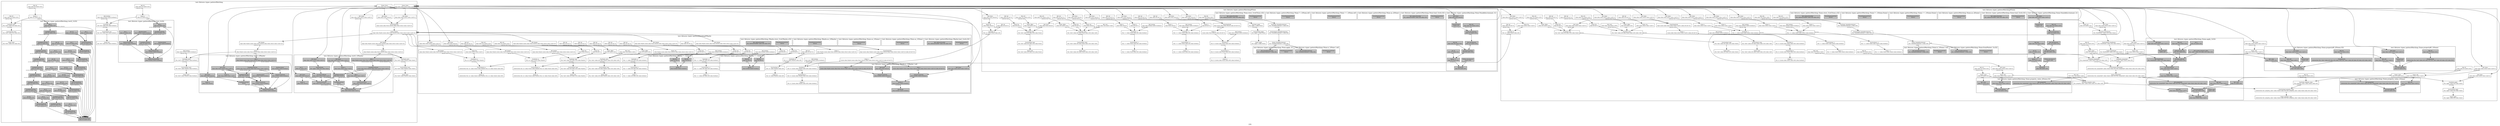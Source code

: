 digraph LYS {
  node [shape=box,fontsize=10];
  subgraph "cluster_test::fixtures::types::patternMatching" {
    1 [label="Name: Maybe\n(type (alias Maybe (union (alias None (struct)) (alias Some (struct value:<null>)))))", fillcolor=grey];
    2 [label="UnionTypeNode\n(type (union (alias None (struct)) (alias Some (struct value:<null>))))", fillcolor=grey];
    3 [label="Ref: None\n(type (alias None (struct)))", fillcolor=grey];
    4 [label="Ref: Some\n(type (alias Some (struct value:<null>)))", fillcolor=grey];
    5 [label="Name: None\n(type (alias None (struct)))", fillcolor=grey];
    6 [label="Name: Some\n(type (alias Some (struct value:<null>)))", fillcolor=grey];
    7 [label="FunOverload: test\n(fun 'test' ((alias i32)) (alias boolean))", fillcolor=grey];
    8 [label="FunNode: test\n(fun 'test' ((alias i32)) (alias boolean))", fillcolor=grey];
    9 [label="Name: a\n(alias i32 (native i32))", fillcolor=grey];
    10 [label="Ref: i32\n(type (alias i32 (native i32)))", fillcolor=grey];
    11 [label="Ref: boolean\n(type (alias boolean (native boolean)))", fillcolor=grey];
    12 [label="Name: test\n(fun 'test' ((alias i32)) (alias boolean))", fillcolor=grey];
    13 [label="FunOverload: test2\n(fun 'test2' ((alias i32)) (alias i32))", fillcolor=grey];
    14 [label="FunNode: test2\n(fun 'test2' ((alias i32)) (alias i32))", fillcolor=grey];
    15 [label="Name: a\n(alias i32 (native i32))", fillcolor=grey];
    16 [label="Ref: i32\n(type (alias i32 (native i32)))", fillcolor=grey];
    17 [label="Ref: i32\n(type (alias i32 (native i32)))", fillcolor=grey];
    18 [label="Name: test2\n(fun 'test2' ((alias i32)) (alias i32))", fillcolor=grey];
    19 [label="FunOverload: test3\n(fun 'test3' ((alias Maybe)) (alias boolean))", fillcolor=grey];
    20 [label="FunNode: test3\n(fun 'test3' ((alias Maybe)) (alias boolean))", fillcolor=grey];
    21 [label="Name: a\n(alias Maybe (union (alias None (struct)) (alias Some (struct value:<null>))))", fillcolor=grey];
    22 [label="Ref: Maybe\n(type (alias Maybe (union (alias None (struct)) (alias Some (struct value:<null>)))))", fillcolor=grey];
    23 [label="Ref: boolean\n(type (alias boolean (native boolean)))", fillcolor=grey];
    24 [label="Name: test3\n(fun 'test3' ((alias Maybe)) (alias boolean))", fillcolor=grey];
    25 [label="FunOverload: test4\n(fun 'test4' ((alias Maybe)) (alias Some))", fillcolor=grey];
    26 [label="FunNode: test4\n(fun 'test4' ((alias Maybe)) (alias Some))", fillcolor=grey];
    27 [label="Name: a\n(alias Maybe (union (alias None (struct)) (alias Some (struct value:<null>))))", fillcolor=grey];
    28 [label="Ref: Maybe\n(type (alias Maybe (union (alias None (struct)) (alias Some (struct value:<null>)))))", fillcolor=grey];
    29 [label="Ref: Some\n(type (alias Some (struct value:<null>)))", fillcolor=grey];
    30 [label="Name: test4\n(fun 'test4' ((alias Maybe)) (alias Some))", fillcolor=grey];
    subgraph "cluster_test::fixtures::types::patternMatching_0" { rankdir=TB;
      node [style=filled, fillcolor=grey];
      31 [label="PatternMatcherNode\n(alias boolean (native boolean))", fillcolor=grey];
      32 [label="Ref: a\n(alias i32 (native i32))", fillcolor=grey];
      33 [label="MatchLiteralNode\n(alias boolean (native boolean))", fillcolor=grey];
      34 [label="Int: 1\n(alias i32 (native i32))", fillcolor=grey];
      35 [label="BooleanLiteral\n(alias boolean (native boolean))", fillcolor=grey];
      36 [label="TypeReducerNode\n(alias i32 (native i32))", fillcolor=grey];
      37 [label="MatchDefaultNode\n(alias boolean (native boolean))", fillcolor=grey];
      38 [label="BooleanLiteral\n(alias boolean (native boolean))", fillcolor=grey];
      39 [label="TypeReducerNode\n(alias i32 (native i32))", fillcolor=grey];
      label="test::fixtures::types::patternMatching::test_1(i32)";
    }
    subgraph "cluster_test::fixtures::types::patternMatching_1" { rankdir=TB;
      node [style=filled, fillcolor=grey];
      40 [label="PatternMatcherNode\n(alias i32 (native i32))", fillcolor=grey];
      41 [label="Ref: a\n(alias i32 (native i32))", fillcolor=grey];
      42 [label="MatchLiteralNode\n(alias i32 (native i32))", fillcolor=grey];
      43 [label="Int: 10\n(alias i32 (native i32))", fillcolor=grey];
      44 [label="Int: 1\n(alias i32 (native i32))", fillcolor=grey];
      45 [label="TypeReducerNode\n(alias i32 (native i32))", fillcolor=grey];
      46 [label="MatchLiteralNode\n(alias i32 (native i32))", fillcolor=grey];
      47 [label="Int: 20\n(alias i32 (native i32))", fillcolor=grey];
      48 [label="Int: 2\n(alias i32 (native i32))", fillcolor=grey];
      49 [label="TypeReducerNode\n(alias i32 (native i32))", fillcolor=grey];
      50 [label="MatchLiteralNode\n(alias i32 (native i32))", fillcolor=grey];
      51 [label="Int: 30\n(alias i32 (native i32))", fillcolor=grey];
      52 [label="Int: 3\n(alias i32 (native i32))", fillcolor=grey];
      53 [label="TypeReducerNode\n(alias i32 (native i32))", fillcolor=grey];
      54 [label="MatchLiteralNode\n(alias i32 (native i32))", fillcolor=grey];
      55 [label="Int: 40\n(alias i32 (native i32))", fillcolor=grey];
      56 [label="Int: 4\n(alias i32 (native i32))", fillcolor=grey];
      57 [label="TypeReducerNode\n(alias i32 (native i32))", fillcolor=grey];
      58 [label="MatchLiteralNode\n(alias i32 (native i32))", fillcolor=grey];
      59 [label="Int: 50\n(alias i32 (native i32))", fillcolor=grey];
      60 [label="Int: 5\n(alias i32 (native i32))", fillcolor=grey];
      61 [label="TypeReducerNode\n(alias i32 (native i32))", fillcolor=grey];
      62 [label="MatchLiteralNode\n(alias i32 (native i32))", fillcolor=grey];
      63 [label="Int: 60\n(alias i32 (native i32))", fillcolor=grey];
      64 [label="Int: 6\n(alias i32 (native i32))", fillcolor=grey];
      65 [label="TypeReducerNode\n(alias i32 (native i32))", fillcolor=grey];
      66 [label="MatchLiteralNode\n(alias i32 (native i32))", fillcolor=grey];
      67 [label="Int: 70\n(alias i32 (native i32))", fillcolor=grey];
      68 [label="Int: 7\n(alias i32 (native i32))", fillcolor=grey];
      69 [label="TypeReducerNode\n(alias i32 (native i32))", fillcolor=grey];
      70 [label="MatchLiteralNode\n(alias i32 (native i32))", fillcolor=grey];
      71 [label="Int: 80\n(alias i32 (native i32))", fillcolor=grey];
      72 [label="Int: 8\n(alias i32 (native i32))", fillcolor=grey];
      73 [label="TypeReducerNode\n(alias i32 (native i32))", fillcolor=grey];
      74 [label="MatchLiteralNode\n(alias i32 (native i32))", fillcolor=grey];
      75 [label="Int: 90\n(alias i32 (native i32))", fillcolor=grey];
      76 [label="Int: 9\n(alias i32 (native i32))", fillcolor=grey];
      77 [label="TypeReducerNode\n(alias i32 (native i32))", fillcolor=grey];
      78 [label="MatchDefaultNode\n(alias i32 (native i32))", fillcolor=grey];
      79 [label="Int: 0\n(alias i32 (native i32))", fillcolor=grey];
      80 [label="TypeReducerNode\n(alias i32 (native i32))", fillcolor=grey];
      label="test::fixtures::types::patternMatching::test2_1(i32)";
    }
    subgraph "cluster_test::fixtures::types::patternMatching_2" { rankdir=TB;
      node [style=filled, fillcolor=grey];
      81 [label="PatternMatcherNode\n(alias boolean (native boolean))", fillcolor=grey];
      82 [label="Ref: a\n(alias Maybe (union (alias None (struct)) (alias Some (struct value:<null>))))", fillcolor=grey];
      83 [label="MatchCaseIsNode\n(alias boolean (native boolean))", fillcolor=grey];
      84 [label="Ref: Some\n(type (alias Some (struct value:<null>)))", fillcolor=grey];
      85 [label="BooleanLiteral\n(alias boolean (native boolean))", fillcolor=grey];
      86 [label="Name: $\n(alias Some (struct value:<null>))", fillcolor=grey];
      87 [label="TypeReducerNode\n(union (alias None (struct)) (alias Some (struct value:<null>)))", fillcolor=grey];
      88 [label="MatchCaseIsNode\n(alias boolean (native boolean))", fillcolor=grey];
      89 [label="Ref: None\n(type (alias None (struct)))", fillcolor=grey];
      90 [label="BooleanLiteral\n(alias boolean (native boolean))", fillcolor=grey];
      91 [label="Name: $\n(alias None (struct))", fillcolor=grey];
      92 [label="TypeReducerNode\n(alias None (struct))", fillcolor=grey];
      93 [label="TypeReducerNode\n(never)", fillcolor=grey];
      label="test::fixtures::types::patternMatching::test3_1(Maybe)";
    }
    subgraph "cluster_test::fixtures::types::patternMatching_3" { rankdir=TB;
      node [style=filled, fillcolor=grey];
      94 [label="PatternMatcherNode\n(alias Some (struct value:<null>))", fillcolor=grey];
      95 [label="Ref: a\n(alias Maybe (union (alias None (struct)) (alias Some (struct value:<null>))))", fillcolor=grey];
      96 [label="MatchCaseIsNode\n(alias Some (struct value:<null>))", fillcolor=grey];
      97 [label="Ref: Some\n(type (alias Some (struct value:<null>)))", fillcolor=grey];
      98 [label="Ref: x\n(alias Some (struct value:<null>))", fillcolor=grey];
      99 [label="Name: x\n(alias Some (struct value:<null>))", fillcolor=grey];
      100 [label="TypeReducerNode\n(union (alias None (struct)) (alias Some (struct value:<null>)))", fillcolor=grey];
      101 [label="MatchCaseIsNode\n(alias Some (struct value:<null>))", fillcolor=grey];
      102 [label="Ref: None\n(type (alias None (struct)))", fillcolor=grey];
      103 [label="FunctionCallNode\n(alias Some (struct value:<null>))", fillcolor=grey];
      104 [label="MemberNode\n(fun 'apply' ((alias i32)) (alias Some))", fillcolor=grey];
      105 [label="Ref: Some\n(type (alias Some (struct value:<null>)))", fillcolor=grey];
      106 [label="Int: 0\n(alias i32 (native i32))", fillcolor=grey];
      107 [label="Name: $\n(alias None (struct))", fillcolor=grey];
      108 [label="TypeReducerNode\n(alias None (struct))", fillcolor=grey];
      109 [label="TypeReducerNode\n(never)", fillcolor=grey];
      label="test::fixtures::types::patternMatching::test4_1(Maybe)";
    }
    label="test::fixtures::types::patternMatching";
  }
  subgraph "cluster_test::fixtures::types::patternMatching#Maybe" {
    110 [label="FunOverload: is\n(fun 'is' ((union (alias Maybe) (alias ref))) (alias boolean))", fillcolor=grey];
    111 [label="FunNode: is\n(fun 'is' ((union (alias Maybe) (alias ref))) (alias boolean))", fillcolor=grey];
    112 [label="Name: a\n(union (alias Maybe (union (alias None (struct)) (alias Some (struct value:<null>)))) (alias ref (ref ?)))", fillcolor=grey];
    113 [label="UnionTypeNode\n(type (union (alias Maybe (union (alias None (struct)) (alias Some (struct value:<null>)))) (alias ref (ref ?))))", fillcolor=grey];
    114 [label="Ref: Maybe\n(type (alias Maybe (union (alias None (struct)) (alias Some (struct value:<null>)))))", fillcolor=grey];
    115 [label="Ref: ref\n(type (alias ref (ref ?)))", fillcolor=grey];
    116 [label="Ref: boolean\n(type (alias boolean (native boolean)))", fillcolor=grey];
    117 [label="Name: is\n(fun 'is' ((union (alias Maybe) (alias ref))) (alias boolean))", fillcolor=grey];
    118 [label="FunOverload: as\n(fun 'as' ((alias Maybe)) (alias ref))", fillcolor=grey];
    119 [label="FunNode: as\n(fun 'as' ((alias Maybe)) (alias ref))", fillcolor=grey];
    120 [label="Name: a\n(alias Maybe (union (alias None (struct)) (alias Some (struct value:<null>))))", fillcolor=grey];
    121 [label="Ref: Maybe\n(type (alias Maybe (union (alias None (struct)) (alias Some (struct value:<null>)))))", fillcolor=grey];
    122 [label="Ref: ref\n(type (alias ref (ref ?)))", fillcolor=grey];
    123 [label="Name: as\n(fun 'as' ((alias Maybe)) (alias ref))", fillcolor=grey];
    124 [label="FunOverload: ==\n(fun '==' ((alias ref) (alias ref)) (alias boolean))", fillcolor=grey];
    125 [label="FunNode: ==\n(fun '==' ((alias ref) (alias ref)) (alias boolean))", fillcolor=grey];
    126 [label="Name: lhs\n(alias ref (ref ?))", fillcolor=grey];
    127 [label="Ref: ref\n(type (alias ref (ref ?)))", fillcolor=grey];
    128 [label="Name: rhs\n(alias ref (ref ?))", fillcolor=grey];
    129 [label="Ref: ref\n(type (alias ref (ref ?)))", fillcolor=grey];
    130 [label="Ref: boolean\n(type (alias boolean (native boolean)))", fillcolor=grey];
    131 [label="Name: ==\n(fun '==' ((alias ref) (alias ref)) (alias boolean))", fillcolor=grey];
    132 [label="FunOverload: !=\n(fun '!=' ((alias ref) (alias ref)) (alias boolean))", fillcolor=grey];
    133 [label="FunNode: !=\n(fun '!=' ((alias ref) (alias ref)) (alias boolean))", fillcolor=grey];
    134 [label="Name: lhs\n(alias ref (ref ?))", fillcolor=grey];
    135 [label="Ref: ref\n(type (alias ref (ref ?)))", fillcolor=grey];
    136 [label="Name: rhs\n(alias ref (ref ?))", fillcolor=grey];
    137 [label="Ref: ref\n(type (alias ref (ref ?)))", fillcolor=grey];
    138 [label="Ref: boolean\n(type (alias boolean (native boolean)))", fillcolor=grey];
    139 [label="Name: !=\n(fun '!=' ((alias ref) (alias ref)) (alias boolean))", fillcolor=grey];
    140 [label="FunOverload: store\n(fun 'store' ((alias ref) (alias Maybe) (alias u32)) (alias void))", fillcolor=grey];
    141 [label="FunNode: store\n(fun 'store' ((alias ref) (alias Maybe) (alias u32)) (alias void))", fillcolor=grey];
    142 [label="Name: lhs\n(alias ref (ref ?))", fillcolor=grey];
    143 [label="Ref: ref\n(type (alias ref (ref ?)))", fillcolor=grey];
    144 [label="Name: rhs\n(alias Maybe (union (alias None (struct)) (alias Some (struct value:<null>))))", fillcolor=grey];
    145 [label="Ref: Maybe\n(type (alias Maybe (union (alias None (struct)) (alias Some (struct value:<null>)))))", fillcolor=grey];
    146 [label="Name: offset\n(alias u32 (native u32))", fillcolor=grey];
    147 [label="Ref: u32\n(type (alias u32 (native u32)))", fillcolor=grey];
    148 [label="Ref: void\n(type (alias void (native void)))", fillcolor=grey];
    149 [label="Name: store\n(fun 'store' ((alias ref) (alias Maybe) (alias u32)) (alias void))", fillcolor=grey];
    150 [label="FunOverload: load\n(fun 'load' ((alias ref) (alias u32)) (alias Maybe))", fillcolor=grey];
    151 [label="FunNode: load\n(fun 'load' ((alias ref) (alias u32)) (alias Maybe))", fillcolor=grey];
    152 [label="Name: lhs\n(alias ref (ref ?))", fillcolor=grey];
    153 [label="Ref: ref\n(type (alias ref (ref ?)))", fillcolor=grey];
    154 [label="Name: offset\n(alias u32 (native u32))", fillcolor=grey];
    155 [label="Ref: u32\n(type (alias u32 (native u32)))", fillcolor=grey];
    156 [label="Ref: Maybe\n(type (alias Maybe (union (alias None (struct)) (alias Some (struct value:<null>)))))", fillcolor=grey];
    157 [label="Name: load\n(fun 'load' ((alias ref) (alias u32)) (alias Maybe))", fillcolor=grey];
    158 [label="FunOverload: as\n(intersection (fun 'as' ((alias None)) (alias Maybe)) (fun 'as' ((alias None)) (alias ref)))", fillcolor=grey];
    159 [label="FunNode: as\n(fun 'as' ((alias None)) (alias Maybe))", fillcolor=grey];
    160 [label="Name: lhs\n(alias None (struct))", fillcolor=grey];
    161 [label="Ref: None\n(type (alias None (struct)))", fillcolor=grey];
    162 [label="Ref: Maybe\n(type (alias Maybe (union (alias None (struct)) (alias Some (struct value:<null>)))))", fillcolor=grey];
    163 [label="Name: as\n(intersection (fun 'as' ((alias None)) (alias Maybe)) (fun 'as' ((alias None)) (alias ref)))", fillcolor=grey];
    164 [label="FunOverload: as\n(intersection (fun 'as' ((alias Some)) (alias Maybe)) (fun 'as' ((alias Some)) (alias ref)))", fillcolor=grey];
    165 [label="FunNode: as\n(fun 'as' ((alias Some)) (alias Maybe))", fillcolor=grey];
    166 [label="Name: lhs\n(alias Some (struct value:<null>))", fillcolor=grey];
    167 [label="Ref: Some\n(type (alias Some (struct value:<null>)))", fillcolor=grey];
    168 [label="Ref: Maybe\n(type (alias Maybe (union (alias None (struct)) (alias Some (struct value:<null>)))))", fillcolor=grey];
    169 [label="Name: as\n(intersection (fun 'as' ((alias Some)) (alias Maybe)) (fun 'as' ((alias Some)) (alias ref)))", fillcolor=grey];
    subgraph "cluster_test::fixtures::types::patternMatching#Maybe_0" { rankdir=TB;
      node [style=filled, fillcolor=grey];
      170 [label="BinOp: ==\n(alias boolean (native boolean))", fillcolor=grey];
      171 [label="Ref: lhs\n(alias ref (ref ?))", fillcolor=grey];
      172 [label="Ref: rhs\n(alias ref (ref ?))", fillcolor=grey];
      label="test::fixtures::types::patternMatching::Maybe.==_1(ref,ref)";
    }
    subgraph "cluster_test::fixtures::types::patternMatching#Maybe_1" { rankdir=TB;
      node [style=filled, fillcolor=grey];
      173 [label="BinOp: !=\n(alias boolean (native boolean))", fillcolor=grey];
      174 [label="Ref: lhs\n(alias ref (ref ?))", fillcolor=grey];
      175 [label="Ref: rhs\n(alias ref (ref ?))", fillcolor=grey];
      label="test::fixtures::types::patternMatching::Maybe.!=_1(ref,ref)";
    }
    subgraph "cluster_test::fixtures::types::patternMatching#Maybe_2" { rankdir=TB;
      node [style=filled, fillcolor=grey];
      176 [label="WasmExpressionNode\n(never)", fillcolor=grey];
      177 [label="Ref: addressFromRef\n(fun 'addressFromRef' ((alias ref)) (alias u32))", fillcolor=grey];
      label="test::fixtures::types::patternMatching::Maybe.load_1(ref,u32)";
    }
    subgraph "cluster_test::fixtures::types::patternMatching#Maybe_3" { rankdir=TB;
      node [style=filled, fillcolor=grey];
      178 [label="WasmExpressionNode\n(never)", fillcolor=grey];
      label="test::fixtures::types::patternMatching::None.as_1(None)";
    }
    subgraph "cluster_test::fixtures::types::patternMatching#Maybe_4" { rankdir=TB;
      node [style=filled, fillcolor=grey];
      179 [label="WasmExpressionNode\n(never)", fillcolor=grey];
      label="test::fixtures::types::patternMatching::Some.as_1(Some)";
    }
    subgraph "cluster_test::fixtures::types::patternMatching#Maybe_5" { rankdir=TB;
      node [style=filled, fillcolor=grey];
      180 [label="WasmExpressionNode\n(never)", fillcolor=grey];
      label="test::fixtures::types::patternMatching::Maybe.as_1(Maybe)";
    }
    subgraph "cluster_test::fixtures::types::patternMatching#Maybe_6" { rankdir=TB;
      node [style=filled, fillcolor=grey];
      181 [label="WasmExpressionNode\n(never)", fillcolor=grey];
      182 [label="Ref: addressFromRef\n(fun 'addressFromRef' ((alias ref)) (alias u32))", fillcolor=grey];
      label="test::fixtures::types::patternMatching::Maybe.store_1(ref,Maybe,u32)";
    }
    subgraph "cluster_test::fixtures::types::patternMatching#Maybe_7" { rankdir=TB;
      node [style=filled, fillcolor=grey];
      label="test::fixtures::types::patternMatching::test3_1(Maybe)";
    }
    subgraph "cluster_test::fixtures::types::patternMatching#Maybe_8" { rankdir=TB;
      node [style=filled, fillcolor=grey];
      183 [label="BlockNode\n(alias boolean (native boolean))", fillcolor=grey];
      184 [label="BinOp: ||\n(alias boolean (native boolean))", fillcolor=grey];
      185 [label="IsExpressionNode\n(alias boolean (native boolean))", fillcolor=grey];
      186 [label="Ref: a\n(union (alias Maybe (union (alias None (struct)) (alias Some (struct value:<null>)))) (alias ref (ref ?)))", fillcolor=grey];
      187 [label="Ref: None\n(type (alias None (struct)))", fillcolor=grey];
      188 [label="IsExpressionNode\n(alias boolean (native boolean))", fillcolor=grey];
      189 [label="Ref: a\n(union (alias Maybe (union (alias None (struct)) (alias Some (struct value:<null>)))) (alias ref (ref ?)))", fillcolor=grey];
      190 [label="Ref: Some\n(type (alias Some (struct value:<null>)))", fillcolor=grey];
      label="test::fixtures::types::patternMatching::Maybe.is_1(Maybe | ref)";
    }
    label="test::fixtures::types::patternMatching#Maybe";
  }
  subgraph "cluster_test::fixtures::types::patternMatching#None" {
    191 [label="FunNode: as\n(fun 'as' ((alias None)) (alias ref))", fillcolor=grey];
    192 [label="Name: lhs\n(alias None (struct))", fillcolor=grey];
    193 [label="Ref: None\n(type (alias None (struct)))", fillcolor=grey];
    194 [label="Ref: ref\n(type (alias ref (ref ?)))", fillcolor=grey];
    195 [label="FunOverload: None$discriminant\n(fun 'None$discriminant' () (alias i64))", fillcolor=grey];
    196 [label="FunNode: None$discriminant\n(fun 'None$discriminant' () (alias i64))", fillcolor=grey];
    197 [label="Ref: i64\n(type (alias i64 (native i64)))", fillcolor=grey];
    198 [label="Name: None$discriminant\n(fun 'None$discriminant' () (alias i64))", fillcolor=grey];
    199 [label="FunOverload: apply\n(fun 'apply' () (alias None))", fillcolor=grey];
    200 [label="FunNode: apply\n(fun 'apply' () (alias None))", fillcolor=grey];
    201 [label="Ref: None\n(type (alias None (struct)))", fillcolor=grey];
    202 [label="Name: apply\n(fun 'apply' () (alias None))", fillcolor=grey];
    203 [label="FunOverload: is\n(fun 'is' ((union (alias None) (alias ref))) (alias boolean))", fillcolor=grey];
    204 [label="FunNode: is\n(fun 'is' ((union (alias None) (alias ref))) (alias boolean))", fillcolor=grey];
    205 [label="Name: a\n(union (alias None (struct)) (alias ref (ref ?)))", fillcolor=grey];
    206 [label="UnionTypeNode\n(type (union (alias None (struct)) (alias ref (ref ?))))", fillcolor=grey];
    207 [label="Ref: None\n(type (alias None (struct)))", fillcolor=grey];
    208 [label="Ref: ref\n(type (alias ref (ref ?)))", fillcolor=grey];
    209 [label="Ref: boolean\n(type (alias boolean (native boolean)))", fillcolor=grey];
    210 [label="Name: is\n(fun 'is' ((union (alias None) (alias ref))) (alias boolean))", fillcolor=grey];
    211 [label="FunOverload: ==\n(fun '==' ((alias None) (alias ref)) (alias boolean))", fillcolor=grey];
    212 [label="FunNode: ==\n(fun '==' ((alias None) (alias ref)) (alias boolean))", fillcolor=grey];
    213 [label="Name: a\n(alias None (struct))", fillcolor=grey];
    214 [label="Ref: None\n(type (alias None (struct)))", fillcolor=grey];
    215 [label="Name: b\n(alias ref (ref ?))", fillcolor=grey];
    216 [label="Ref: ref\n(type (alias ref (ref ?)))", fillcolor=grey];
    217 [label="Ref: boolean\n(type (alias boolean (native boolean)))", fillcolor=grey];
    218 [label="Name: ==\n(fun '==' ((alias None) (alias ref)) (alias boolean))", fillcolor=grey];
    219 [label="FunOverload: !=\n(fun '!=' ((alias None) (alias ref)) (alias boolean))", fillcolor=grey];
    220 [label="FunNode: !=\n(fun '!=' ((alias None) (alias ref)) (alias boolean))", fillcolor=grey];
    221 [label="Name: a\n(alias None (struct))", fillcolor=grey];
    222 [label="Ref: None\n(type (alias None (struct)))", fillcolor=grey];
    223 [label="Name: b\n(alias ref (ref ?))", fillcolor=grey];
    224 [label="Ref: ref\n(type (alias ref (ref ?)))", fillcolor=grey];
    225 [label="Ref: boolean\n(type (alias boolean (native boolean)))", fillcolor=grey];
    226 [label="Name: !=\n(fun '!=' ((alias None) (alias ref)) (alias boolean))", fillcolor=grey];
    227 [label="FunOverload: store\n(fun 'store' ((alias ref) (alias None) (alias u32)) (alias void))", fillcolor=grey];
    228 [label="FunNode: store\n(fun 'store' ((alias ref) (alias None) (alias u32)) (alias void))", fillcolor=grey];
    229 [label="Name: lhs\n(alias ref (ref ?))", fillcolor=grey];
    230 [label="Ref: ref\n(type (alias ref (ref ?)))", fillcolor=grey];
    231 [label="Name: rhs\n(alias None (struct))", fillcolor=grey];
    232 [label="Ref: None\n(type (alias None (struct)))", fillcolor=grey];
    233 [label="Name: offset\n(alias u32 (native u32))", fillcolor=grey];
    234 [label="Ref: u32\n(type (alias u32 (native u32)))", fillcolor=grey];
    235 [label="Ref: void\n(type (alias void (native void)))", fillcolor=grey];
    236 [label="Name: store\n(fun 'store' ((alias ref) (alias None) (alias u32)) (alias void))", fillcolor=grey];
    237 [label="FunOverload: load\n(fun 'load' ((alias ref) (alias u32)) (alias None))", fillcolor=grey];
    238 [label="FunNode: load\n(fun 'load' ((alias ref) (alias u32)) (alias None))", fillcolor=grey];
    239 [label="Name: lhs\n(alias ref (ref ?))", fillcolor=grey];
    240 [label="Ref: ref\n(type (alias ref (ref ?)))", fillcolor=grey];
    241 [label="Name: offset\n(alias u32 (native u32))", fillcolor=grey];
    242 [label="Ref: u32\n(type (alias u32 (native u32)))", fillcolor=grey];
    243 [label="Ref: None\n(type (alias None (struct)))", fillcolor=grey];
    244 [label="Name: load\n(fun 'load' ((alias ref) (alias u32)) (alias None))", fillcolor=grey];
    subgraph "cluster_test::fixtures::types::patternMatching#None_0" { rankdir=TB;
      node [style=filled, fillcolor=grey];
      245 [label="BlockNode\n(alias i64 (native i64))", fillcolor=grey];
      246 [label="ValDecl: discriminant\n(native void)", fillcolor=grey];
      247 [label="Name: discriminant\n(alias u32 (native u32))", fillcolor=grey];
      248 [label="Ref: u32\n(type (alias u32 (native u32)))", fillcolor=grey];
      249 [label="MemberNode\n(native u32)", fillcolor=grey];
      250 [label="Ref: None\n(type (alias None (struct)))", fillcolor=grey];
      251 [label="BinOp: <<\n(alias i64 (native i64))", fillcolor=grey];
      252 [label="AsExpressionNode\n(alias i64 (native i64))", fillcolor=grey];
      253 [label="Ref: discriminant\n(alias u32 (native u32))", fillcolor=grey];
      254 [label="Ref: i64\n(type (alias i64 (native i64)))", fillcolor=grey];
      255 [label="Int: 32\n(alias i32 (native i32))", fillcolor=grey];
      label="test::fixtures::types::patternMatching::None.None$discriminant_1()";
    }
    subgraph "cluster_test::fixtures::types::patternMatching#None_1" { rankdir=TB;
      node [style=filled, fillcolor=grey];
      256 [label="WasmExpressionNode\n(never)", fillcolor=grey];
      257 [label="Ref: addressFromRef\n(fun 'addressFromRef' ((alias ref)) (alias u32))", fillcolor=grey];
      label="test::fixtures::types::patternMatching::None.load_1(ref,u32)";
    }
    subgraph "cluster_test::fixtures::types::patternMatching#None_2" { rankdir=TB;
      node [style=filled, fillcolor=grey];
      258 [label="WasmExpressionNode\n(never)", fillcolor=grey];
      259 [label="Ref: None$discriminant\n(fun 'None$discriminant' () (alias i64))", fillcolor=grey];
      label="test::fixtures::types::patternMatching::None.apply_1()";
    }
    subgraph "cluster_test::fixtures::types::patternMatching#None_3" { rankdir=TB;
      node [style=filled, fillcolor=grey];
      260 [label="WasmExpressionNode\n(never)", fillcolor=grey];
      label="test::fixtures::types::patternMatching::None.as_2(None)";
    }
    subgraph "cluster_test::fixtures::types::patternMatching#None_4" { rankdir=TB;
      node [style=filled, fillcolor=grey];
      261 [label="WasmExpressionNode\n(never)", fillcolor=grey];
      label="test::fixtures::types::patternMatching::None.==_1(None,ref)";
    }
    subgraph "cluster_test::fixtures::types::patternMatching#None_5" { rankdir=TB;
      node [style=filled, fillcolor=grey];
      262 [label="WasmExpressionNode\n(never)", fillcolor=grey];
      label="test::fixtures::types::patternMatching::None.!=_1(None,ref)";
    }
    subgraph "cluster_test::fixtures::types::patternMatching#None_6" { rankdir=TB;
      node [style=filled, fillcolor=grey];
      263 [label="WasmExpressionNode\n(never)", fillcolor=grey];
      264 [label="Ref: addressFromRef\n(fun 'addressFromRef' ((alias ref)) (alias u32))", fillcolor=grey];
      label="test::fixtures::types::patternMatching::None.store_1(ref,None,u32)";
    }
    subgraph "cluster_test::fixtures::types::patternMatching#None_7" { rankdir=TB;
      node [style=filled, fillcolor=grey];
      265 [label="WasmExpressionNode\n(never)", fillcolor=grey];
      266 [label="Ref: None$discriminant\n(fun 'None$discriminant' () (alias i64))", fillcolor=grey];
      label="test::fixtures::types::patternMatching::None.is_1(None | ref)";
    }
    subgraph "cluster_test::fixtures::types::patternMatching#None_8" { rankdir=TB;
      node [style=filled, fillcolor=grey];
      label="test::fixtures::types::patternMatching::test3_1(Maybe)";
    }
    subgraph "cluster_test::fixtures::types::patternMatching#None_9" { rankdir=TB;
      node [style=filled, fillcolor=grey];
      label="child";
    }
    subgraph "cluster_test::fixtures::types::patternMatching#None_10" { rankdir=TB;
      node [style=filled, fillcolor=grey];
      label="expression";
    }
    label="test::fixtures::types::patternMatching#None";
  }
  subgraph "cluster_test::fixtures::types::patternMatching#Some" {
    267 [label="FunNode: as\n(fun 'as' ((alias Some)) (alias ref))", fillcolor=grey];
    268 [label="Name: lhs\n(alias Some (struct value:<null>))", fillcolor=grey];
    269 [label="Ref: Some\n(type (alias Some (struct value:<null>)))", fillcolor=grey];
    270 [label="Ref: ref\n(type (alias ref (ref ?)))", fillcolor=grey];
    271 [label="FunOverload: Some$discriminant\n(fun 'Some$discriminant' () (alias u64))", fillcolor=grey];
    272 [label="FunNode: Some$discriminant\n(fun 'Some$discriminant' () (alias u64))", fillcolor=grey];
    273 [label="Ref: u64\n(type (alias u64 (native u64)))", fillcolor=grey];
    274 [label="Name: Some$discriminant\n(fun 'Some$discriminant' () (alias u64))", fillcolor=grey];
    275 [label="FunOverload: apply\n(fun 'apply' ((alias i32)) (alias Some))", fillcolor=grey];
    276 [label="FunNode: apply\n(fun 'apply' ((alias i32)) (alias Some))", fillcolor=grey];
    277 [label="Name: value\n(alias i32 (native i32))", fillcolor=grey];
    278 [label="Ref: i32\n(type (alias i32 (native i32)))", fillcolor=grey];
    279 [label="Ref: Some\n(type (alias Some (struct value:<null>)))", fillcolor=grey];
    280 [label="Name: apply\n(fun 'apply' ((alias i32)) (alias Some))", fillcolor=grey];
    281 [label="FunOverload: fromPointer\n(fun 'fromPointer' ((alias u32)) (alias Some))", fillcolor=grey];
    282 [label="FunNode: fromPointer\n(fun 'fromPointer' ((alias u32)) (alias Some))", fillcolor=grey];
    283 [label="Name: ptr\n(alias u32 (native u32))", fillcolor=grey];
    284 [label="Ref: u32\n(type (alias u32 (native u32)))", fillcolor=grey];
    285 [label="Ref: Some\n(type (alias Some (struct value:<null>)))", fillcolor=grey];
    286 [label="Name: fromPointer\n(fun 'fromPointer' ((alias u32)) (alias Some))", fillcolor=grey];
    287 [label="FunOverload: ==\n(fun '==' ((alias Some) (alias Some)) (alias boolean))", fillcolor=grey];
    288 [label="FunNode: ==\n(fun '==' ((alias Some) (alias Some)) (alias boolean))", fillcolor=grey];
    289 [label="Name: a\n(alias Some (struct value:<null>))", fillcolor=grey];
    290 [label="Ref: Some\n(type (alias Some (struct value:<null>)))", fillcolor=grey];
    291 [label="Name: b\n(alias Some (struct value:<null>))", fillcolor=grey];
    292 [label="Ref: Some\n(type (alias Some (struct value:<null>)))", fillcolor=grey];
    293 [label="Ref: boolean\n(type (alias boolean (native boolean)))", fillcolor=grey];
    294 [label="Name: ==\n(fun '==' ((alias Some) (alias Some)) (alias boolean))", fillcolor=grey];
    295 [label="FunOverload: !=\n(fun '!=' ((alias Some) (alias Some)) (alias boolean))", fillcolor=grey];
    296 [label="FunNode: !=\n(fun '!=' ((alias Some) (alias Some)) (alias boolean))", fillcolor=grey];
    297 [label="Name: a\n(alias Some (struct value:<null>))", fillcolor=grey];
    298 [label="Ref: Some\n(type (alias Some (struct value:<null>)))", fillcolor=grey];
    299 [label="Name: b\n(alias Some (struct value:<null>))", fillcolor=grey];
    300 [label="Ref: Some\n(type (alias Some (struct value:<null>)))", fillcolor=grey];
    301 [label="Ref: boolean\n(type (alias boolean (native boolean)))", fillcolor=grey];
    302 [label="Name: !=\n(fun '!=' ((alias Some) (alias Some)) (alias boolean))", fillcolor=grey];
    303 [label="FunOverload: property_value\n(intersection (fun 'property_value' ((alias Some)) (alias i32)) (fun 'property_value' ((alias Some) (alias i32)) (alias void)))", fillcolor=grey];
    304 [label="FunNode: property_value\n(fun 'property_value' ((alias Some)) (alias i32))", fillcolor=grey];
    305 [label="Name: self\n(alias Some (struct value:<null>))", fillcolor=grey];
    306 [label="Ref: Some\n(type (alias Some (struct value:<null>)))", fillcolor=grey];
    307 [label="Ref: i32\n(type (alias i32 (native i32)))", fillcolor=grey];
    308 [label="FunNode: property_value\n(fun 'property_value' ((alias Some) (alias i32)) (alias void))", fillcolor=grey];
    309 [label="Name: self\n(alias Some (struct value:<null>))", fillcolor=grey];
    310 [label="Ref: Some\n(type (alias Some (struct value:<null>)))", fillcolor=grey];
    311 [label="Name: value\n(alias i32 (native i32))", fillcolor=grey];
    312 [label="Ref: i32\n(type (alias i32 (native i32)))", fillcolor=grey];
    313 [label="Ref: void\n(type (alias void (native void)))", fillcolor=grey];
    314 [label="Name: property_value\n(intersection (fun 'property_value' ((alias Some)) (alias i32)) (fun 'property_value' ((alias Some) (alias i32)) (alias void)))", fillcolor=grey];
    315 [label="FunOverload: property$0\n(intersection (fun 'property$0' ((alias Some)) (alias i32)) (fun 'property$0' ((alias Some) (alias i32)) (alias void)))", fillcolor=grey];
    316 [label="FunNode: property$0\n(fun 'property$0' ((alias Some)) (alias i32))", fillcolor=grey];
    317 [label="Name: self\n(alias Some (struct value:<null>))", fillcolor=grey];
    318 [label="Ref: Some\n(type (alias Some (struct value:<null>)))", fillcolor=grey];
    319 [label="Ref: i32\n(type (alias i32 (native i32)))", fillcolor=grey];
    320 [label="FunNode: property$0\n(fun 'property$0' ((alias Some) (alias i32)) (alias void))", fillcolor=grey];
    321 [label="Name: self\n(alias Some (struct value:<null>))", fillcolor=grey];
    322 [label="Ref: Some\n(type (alias Some (struct value:<null>)))", fillcolor=grey];
    323 [label="Name: value\n(alias i32 (native i32))", fillcolor=grey];
    324 [label="Ref: i32\n(type (alias i32 (native i32)))", fillcolor=grey];
    325 [label="Ref: void\n(type (alias void (native void)))", fillcolor=grey];
    326 [label="Name: property$0\n(intersection (fun 'property$0' ((alias Some)) (alias i32)) (fun 'property$0' ((alias Some) (alias i32)) (alias void)))", fillcolor=grey];
    327 [label="FunOverload: is\n(fun 'is' ((union (alias Some) (alias ref))) (alias boolean))", fillcolor=grey];
    328 [label="FunNode: is\n(fun 'is' ((union (alias Some) (alias ref))) (alias boolean))", fillcolor=grey];
    329 [label="Name: a\n(union (alias Some (struct value:<null>)) (alias ref (ref ?)))", fillcolor=grey];
    330 [label="UnionTypeNode\n(type (union (alias Some (struct value:<null>)) (alias ref (ref ?))))", fillcolor=grey];
    331 [label="Ref: Some\n(type (alias Some (struct value:<null>)))", fillcolor=grey];
    332 [label="Ref: ref\n(type (alias ref (ref ?)))", fillcolor=grey];
    333 [label="Ref: boolean\n(type (alias boolean (native boolean)))", fillcolor=grey];
    334 [label="Name: is\n(fun 'is' ((union (alias Some) (alias ref))) (alias boolean))", fillcolor=grey];
    335 [label="FunOverload: store\n(fun 'store' ((alias ref) (alias Some) (alias u32)) (alias void))", fillcolor=grey];
    336 [label="FunNode: store\n(fun 'store' ((alias ref) (alias Some) (alias u32)) (alias void))", fillcolor=grey];
    337 [label="Name: lhs\n(alias ref (ref ?))", fillcolor=grey];
    338 [label="Ref: ref\n(type (alias ref (ref ?)))", fillcolor=grey];
    339 [label="Name: rhs\n(alias Some (struct value:<null>))", fillcolor=grey];
    340 [label="Ref: Some\n(type (alias Some (struct value:<null>)))", fillcolor=grey];
    341 [label="Name: offset\n(alias u32 (native u32))", fillcolor=grey];
    342 [label="Ref: u32\n(type (alias u32 (native u32)))", fillcolor=grey];
    343 [label="Ref: void\n(type (alias void (native void)))", fillcolor=grey];
    344 [label="Name: store\n(fun 'store' ((alias ref) (alias Some) (alias u32)) (alias void))", fillcolor=grey];
    345 [label="FunOverload: load\n(fun 'load' ((alias ref) (alias u32)) (alias Some))", fillcolor=grey];
    346 [label="FunNode: load\n(fun 'load' ((alias ref) (alias u32)) (alias Some))", fillcolor=grey];
    347 [label="Name: lhs\n(alias ref (ref ?))", fillcolor=grey];
    348 [label="Ref: ref\n(type (alias ref (ref ?)))", fillcolor=grey];
    349 [label="Name: offset\n(alias u32 (native u32))", fillcolor=grey];
    350 [label="Ref: u32\n(type (alias u32 (native u32)))", fillcolor=grey];
    351 [label="Ref: Some\n(type (alias Some (struct value:<null>)))", fillcolor=grey];
    352 [label="Name: load\n(fun 'load' ((alias ref) (alias u32)) (alias Some))", fillcolor=grey];
    subgraph "cluster_test::fixtures::types::patternMatching#Some_0" { rankdir=TB;
      node [style=filled, fillcolor=grey];
      353 [label="BlockNode\n(alias u64 (native u64))", fillcolor=grey];
      354 [label="ValDecl: discriminant\n(native void)", fillcolor=grey];
      355 [label="Name: discriminant\n(alias u32 (native u32))", fillcolor=grey];
      356 [label="Ref: u32\n(type (alias u32 (native u32)))", fillcolor=grey];
      357 [label="MemberNode\n(native u32)", fillcolor=grey];
      358 [label="Ref: Some\n(type (alias Some (struct value:<null>)))", fillcolor=grey];
      359 [label="BinOp: <<\n(alias u64 (native u64))", fillcolor=grey];
      360 [label="AsExpressionNode\n(alias u64 (native u64))", fillcolor=grey];
      361 [label="Ref: discriminant\n(alias u32 (native u32))", fillcolor=grey];
      362 [label="Ref: u64\n(type (alias u64 (native u64)))", fillcolor=grey];
      363 [label="Int: 32\n(alias i32 (native i32))", fillcolor=grey];
      label="test::fixtures::types::patternMatching::Some.Some$discriminant_1()";
    }
    subgraph "cluster_test::fixtures::types::patternMatching#Some_1" { rankdir=TB;
      node [style=filled, fillcolor=grey];
      364 [label="BlockNode\n(alias Some (struct value:<null>))", fillcolor=grey];
      365 [label="VarDecl: $ref\n(native void)", fillcolor=grey];
      366 [label="Name: $ref\n(alias Some (struct value:<null>))", fillcolor=grey];
      367 [label="FunctionCallNode\n(alias Some (struct value:<null>))", fillcolor=grey];
      368 [label="Ref: fromPointer\n(fun 'fromPointer' ((alias u32)) (alias Some))", fillcolor=grey];
      369 [label="FunctionCallNode\n(alias u32 (native u32))", fillcolor=grey];
      370 [label="Ref: system::memory::calloc\n(fun 'calloc' ((alias u32) (alias u32)) (alias u32))", fillcolor=grey];
      371 [label="AsExpressionNode\n(alias u32 (native u32))", fillcolor=grey];
      372 [label="Int: 1\n(alias i32 (native i32))", fillcolor=grey];
      373 [label="Ref: u32\n(type (alias u32 (native u32)))", fillcolor=grey];
      374 [label="MemberNode\n(native u32)", fillcolor=grey];
      375 [label="Ref: Some\n(type (alias Some (struct value:<null>)))", fillcolor=grey];
      376 [label="FunctionCallNode\n(alias void (native void))", fillcolor=grey];
      377 [label="Ref: property$0\n(intersection (fun 'property$0' ((alias Some)) (alias i32)) (fun 'property$0' ((alias Some) (alias i32)) (alias void)))", fillcolor=grey];
      378 [label="Ref: $ref\n(alias Some (struct value:<null>))", fillcolor=grey];
      379 [label="Ref: value\n(alias i32 (native i32))", fillcolor=grey];
      380 [label="Ref: $ref\n(alias Some (struct value:<null>))", fillcolor=grey];
      label="test::fixtures::types::patternMatching::Some.apply_1(i32)";
    }
    subgraph "cluster_test::fixtures::types::patternMatching#Some_2" { rankdir=TB;
      node [style=filled, fillcolor=grey];
      381 [label="WasmExpressionNode\n(never)", fillcolor=grey];
      382 [label="Ref: Some$discriminant\n(fun 'Some$discriminant' () (alias u64))", fillcolor=grey];
      label="test::fixtures::types::patternMatching::Some.fromPointer_1(u32)";
    }
    subgraph "cluster_test::fixtures::types::patternMatching#Some_3" { rankdir=TB;
      node [style=filled, fillcolor=grey];
      383 [label="FunctionCallNode\n(alias i32 (native i32))", fillcolor=grey];
      384 [label="MemberNode\n(intersection (fun 'load' ((alias ref)) (alias i32)) (fun 'load' ((alias ref) (alias u32)) (alias i32)))", fillcolor=grey];
      385 [label="Ref: i32\n(type (alias i32 (native i32)))", fillcolor=grey];
      386 [label="Ref: self\n(alias Some (struct value:<null>))", fillcolor=grey];
      387 [label="MemberNode\n(native u32)", fillcolor=grey];
      388 [label="Ref: Some\n(type (alias Some (struct value:<null>)))", fillcolor=grey];
      label="test::fixtures::types::patternMatching::Some.property$0_1(Some)";
    }
    subgraph "cluster_test::fixtures::types::patternMatching#Some_4" { rankdir=TB;
      node [style=filled, fillcolor=grey];
      389 [label="FunctionCallNode\n(alias void (native void))", fillcolor=grey];
      390 [label="MemberNode\n(intersection (fun 'store' ((alias ref) (alias i32)) (alias void)) (fun 'store' ((alias ref) (alias i32) (alias u32)) (alias void)))", fillcolor=grey];
      391 [label="Ref: i32\n(type (alias i32 (native i32)))", fillcolor=grey];
      392 [label="Ref: self\n(alias Some (struct value:<null>))", fillcolor=grey];
      393 [label="Ref: value\n(alias i32 (native i32))", fillcolor=grey];
      394 [label="MemberNode\n(native u32)", fillcolor=grey];
      395 [label="Ref: Some\n(type (alias Some (struct value:<null>)))", fillcolor=grey];
      label="test::fixtures::types::patternMatching::Some.property$0_2(Some,i32)";
    }
    subgraph "cluster_test::fixtures::types::patternMatching#Some_5" { rankdir=TB;
      node [style=filled, fillcolor=grey];
      396 [label="WasmExpressionNode\n(never)", fillcolor=grey];
      397 [label="Ref: addressFromRef\n(fun 'addressFromRef' ((alias ref)) (alias u32))", fillcolor=grey];
      label="test::fixtures::types::patternMatching::Some.load_1(ref,u32)";
    }
    subgraph "cluster_test::fixtures::types::patternMatching#Some_6" { rankdir=TB;
      node [style=filled, fillcolor=grey];
      398 [label="WasmExpressionNode\n(never)", fillcolor=grey];
      label="test::fixtures::types::patternMatching::Some.as_2(Some)";
    }
    subgraph "cluster_test::fixtures::types::patternMatching#Some_7" { rankdir=TB;
      node [style=filled, fillcolor=grey];
      399 [label="WasmExpressionNode\n(never)", fillcolor=grey];
      label="test::fixtures::types::patternMatching::Some.==_1(Some,Some)";
    }
    subgraph "cluster_test::fixtures::types::patternMatching#Some_8" { rankdir=TB;
      node [style=filled, fillcolor=grey];
      400 [label="WasmExpressionNode\n(never)", fillcolor=grey];
      label="test::fixtures::types::patternMatching::Some.!=_1(Some,Some)";
    }
    subgraph "cluster_test::fixtures::types::patternMatching#Some_9" { rankdir=TB;
      node [style=filled, fillcolor=grey];
      401 [label="FunctionCallNode\n(alias i32 (native i32))", fillcolor=grey];
      402 [label="Ref: property$0\n(intersection (fun 'property$0' ((alias Some)) (alias i32)) (fun 'property$0' ((alias Some) (alias i32)) (alias void)))", fillcolor=grey];
      403 [label="Ref: self\n(alias Some (struct value:<null>))", fillcolor=grey];
      label="test::fixtures::types::patternMatching::Some.property_value_1(Some)";
    }
    subgraph "cluster_test::fixtures::types::patternMatching#Some_10" { rankdir=TB;
      node [style=filled, fillcolor=grey];
      404 [label="FunctionCallNode\n(alias void (native void))", fillcolor=grey];
      405 [label="Ref: property$0\n(intersection (fun 'property$0' ((alias Some)) (alias i32)) (fun 'property$0' ((alias Some) (alias i32)) (alias void)))", fillcolor=grey];
      406 [label="Ref: self\n(alias Some (struct value:<null>))", fillcolor=grey];
      407 [label="Ref: value\n(alias i32 (native i32))", fillcolor=grey];
      label="test::fixtures::types::patternMatching::Some.property_value_2(Some,i32)";
    }
    subgraph "cluster_test::fixtures::types::patternMatching#Some_11" { rankdir=TB;
      node [style=filled, fillcolor=grey];
      408 [label="WasmExpressionNode\n(never)", fillcolor=grey];
      409 [label="Ref: addressFromRef\n(fun 'addressFromRef' ((alias ref)) (alias u32))", fillcolor=grey];
      label="test::fixtures::types::patternMatching::Some.store_1(ref,Some,u32)";
    }
    subgraph "cluster_test::fixtures::types::patternMatching#Some_12" { rankdir=TB;
      node [style=filled, fillcolor=grey];
      410 [label="WasmExpressionNode\n(never)", fillcolor=grey];
      411 [label="Ref: Some$discriminant\n(fun 'Some$discriminant' () (alias u64))", fillcolor=grey];
      label="test::fixtures::types::patternMatching::Some.is_1(Some | ref)";
    }
    subgraph "cluster_test::fixtures::types::patternMatching#Some_13" { rankdir=TB;
      node [style=filled, fillcolor=grey];
      label="test::fixtures::types::patternMatching::test3_1(Maybe)";
    }
    subgraph "cluster_test::fixtures::types::patternMatching#Some_14" { rankdir=TB;
      node [style=filled, fillcolor=grey];
      label="child";
    }
    subgraph "cluster_test::fixtures::types::patternMatching#Some_15" { rankdir=TB;
      node [style=filled, fillcolor=grey];
      label="expression";
    }
    label="test::fixtures::types::patternMatching#Some";
  }
  1 -> 114[taillabel="[NAME]" fontsize=7 fontname="times" color="black" ];
  1 -> 121[taillabel="[NAME]" fontsize=7 fontname="times" color="black" ];
  1 -> 145[taillabel="[NAME]" fontsize=7 fontname="times" color="black" ];
  1 -> 156[taillabel="[NAME]" fontsize=7 fontname="times" color="black" ];
  1 -> 162[taillabel="[NAME]" fontsize=7 fontname="times" color="black" ];
  1 -> 168[taillabel="[NAME]" fontsize=7 fontname="times" color="black" ];
  1 -> 22[taillabel="[NAME]" fontsize=7 fontname="times" color="black" ];
  1 -> 28[taillabel="[NAME]" fontsize=7 fontname="times" color="black" ];
  2 -> 1[taillabel="[]" fontsize=7 fontname="times" color="black" ];
  3 -> 2[taillabel="[]" fontsize=7 fontname="times" color="black" ];
  4 -> 2[taillabel="[]" fontsize=7 fontname="times" color="black" ];
  110 -> 117[taillabel="[]" fontsize=7 fontname="times" color="black" ];
  111 -> 110[taillabel="[FUNCTION]" fontsize=7 fontname="times" color="black" ];
  112 -> 111[taillabel="[a]" fontsize=7 fontname="times" color="black" ];
  112 -> 186[taillabel="[NAME]" fontsize=7 fontname="times" color="black" ];
  112 -> 189[taillabel="[NAME]" fontsize=7 fontname="times" color="black" ];
  113 -> 112[taillabel="[EXPECTED_TYPE]" fontsize=7 fontname="times" color="black" ];
  114 -> 113[taillabel="[]" fontsize=7 fontname="times" color="black" ];
  115 -> 113[taillabel="[]" fontsize=7 fontname="times" color="black" ];
  116 -> 111[taillabel="[#RETURN_TYPE]" fontsize=7 fontname="times" color="black" ];
  118 -> 123[taillabel="[]" fontsize=7 fontname="times" color="black" ];
  119 -> 118[taillabel="[FUNCTION]" fontsize=7 fontname="times" color="black" ];
  120 -> 119[taillabel="[a]" fontsize=7 fontname="times" color="black" ];
  121 -> 120[taillabel="[EXPECTED_TYPE]" fontsize=7 fontname="times" color="black" ];
  122 -> 119[taillabel="[#RETURN_TYPE]" fontsize=7 fontname="times" color="black" ];
  124 -> 131[taillabel="[]" fontsize=7 fontname="times" color="black" ];
  125 -> 124[taillabel="[FUNCTION]" fontsize=7 fontname="times" color="black" ];
  126 -> 125[taillabel="[lhs]" fontsize=7 fontname="times" color="black" ];
  126 -> 171[taillabel="[NAME]" fontsize=7 fontname="times" color="black" ];
  127 -> 126[taillabel="[EXPECTED_TYPE]" fontsize=7 fontname="times" color="black" ];
  128 -> 125[taillabel="[rhs]" fontsize=7 fontname="times" color="black" ];
  128 -> 172[taillabel="[NAME]" fontsize=7 fontname="times" color="black" ];
  129 -> 128[taillabel="[EXPECTED_TYPE]" fontsize=7 fontname="times" color="black" ];
  130 -> 125[taillabel="[#RETURN_TYPE]" fontsize=7 fontname="times" color="black" ];
  132 -> 139[taillabel="[]" fontsize=7 fontname="times" color="black" ];
  133 -> 132[taillabel="[FUNCTION]" fontsize=7 fontname="times" color="black" ];
  134 -> 133[taillabel="[lhs]" fontsize=7 fontname="times" color="black" ];
  134 -> 174[taillabel="[NAME]" fontsize=7 fontname="times" color="black" ];
  135 -> 134[taillabel="[EXPECTED_TYPE]" fontsize=7 fontname="times" color="black" ];
  136 -> 133[taillabel="[rhs]" fontsize=7 fontname="times" color="black" ];
  136 -> 175[taillabel="[NAME]" fontsize=7 fontname="times" color="black" ];
  137 -> 136[taillabel="[EXPECTED_TYPE]" fontsize=7 fontname="times" color="black" ];
  138 -> 133[taillabel="[#RETURN_TYPE]" fontsize=7 fontname="times" color="black" ];
  140 -> 149[taillabel="[]" fontsize=7 fontname="times" color="black" ];
  141 -> 140[taillabel="[FUNCTION]" fontsize=7 fontname="times" color="black" ];
  142 -> 141[taillabel="[lhs]" fontsize=7 fontname="times" color="black" ];
  143 -> 142[taillabel="[EXPECTED_TYPE]" fontsize=7 fontname="times" color="black" ];
  144 -> 141[taillabel="[rhs]" fontsize=7 fontname="times" color="black" ];
  145 -> 144[taillabel="[EXPECTED_TYPE]" fontsize=7 fontname="times" color="black" ];
  146 -> 141[taillabel="[offset]" fontsize=7 fontname="times" color="black" ];
  147 -> 146[taillabel="[EXPECTED_TYPE]" fontsize=7 fontname="times" color="black" ];
  148 -> 141[taillabel="[#RETURN_TYPE]" fontsize=7 fontname="times" color="black" ];
  150 -> 157[taillabel="[]" fontsize=7 fontname="times" color="black" ];
  151 -> 150[taillabel="[FUNCTION]" fontsize=7 fontname="times" color="black" ];
  152 -> 151[taillabel="[lhs]" fontsize=7 fontname="times" color="black" ];
  153 -> 152[taillabel="[EXPECTED_TYPE]" fontsize=7 fontname="times" color="black" ];
  154 -> 151[taillabel="[offset]" fontsize=7 fontname="times" color="black" ];
  155 -> 154[taillabel="[EXPECTED_TYPE]" fontsize=7 fontname="times" color="black" ];
  156 -> 151[taillabel="[#RETURN_TYPE]" fontsize=7 fontname="times" color="black" ];
  158 -> 163[taillabel="[]" fontsize=7 fontname="times" color="black" ];
  159 -> 158[taillabel="[FUNCTION]" fontsize=7 fontname="times" color="black" ];
  160 -> 159[taillabel="[lhs]" fontsize=7 fontname="times" color="black" ];
  161 -> 160[taillabel="[EXPECTED_TYPE]" fontsize=7 fontname="times" color="black" ];
  162 -> 159[taillabel="[#RETURN_TYPE]" fontsize=7 fontname="times" color="black" ];
  191 -> 158[taillabel="[FUNCTION]" fontsize=7 fontname="times" color="black" ];
  192 -> 191[taillabel="[lhs]" fontsize=7 fontname="times" color="black" ];
  193 -> 192[taillabel="[EXPECTED_TYPE]" fontsize=7 fontname="times" color="black" ];
  194 -> 191[taillabel="[#RETURN_TYPE]" fontsize=7 fontname="times" color="black" ];
  195 -> 198[taillabel="[]" fontsize=7 fontname="times" color="black" ];
  196 -> 195[taillabel="[FUNCTION]" fontsize=7 fontname="times" color="black" ];
  197 -> 196[taillabel="[#RETURN_TYPE]" fontsize=7 fontname="times" color="black" ];
  198 -> 259[taillabel="[NAME]" fontsize=7 fontname="times" color="black" ];
  198 -> 266[taillabel="[NAME]" fontsize=7 fontname="times" color="black" ];
  199 -> 202[taillabel="[]" fontsize=7 fontname="times" color="black" ];
  200 -> 199[taillabel="[FUNCTION]" fontsize=7 fontname="times" color="black" ];
  201 -> 200[taillabel="[#RETURN_TYPE]" fontsize=7 fontname="times" color="black" ];
  203 -> 210[taillabel="[]" fontsize=7 fontname="times" color="black" ];
  204 -> 203[taillabel="[FUNCTION]" fontsize=7 fontname="times" color="black" ];
  205 -> 204[taillabel="[a]" fontsize=7 fontname="times" color="black" ];
  206 -> 205[taillabel="[EXPECTED_TYPE]" fontsize=7 fontname="times" color="black" ];
  207 -> 206[taillabel="[]" fontsize=7 fontname="times" color="black" ];
  208 -> 206[taillabel="[]" fontsize=7 fontname="times" color="black" ];
  209 -> 204[taillabel="[#RETURN_TYPE]" fontsize=7 fontname="times" color="black" ];
  211 -> 218[taillabel="[]" fontsize=7 fontname="times" color="black" ];
  212 -> 211[taillabel="[FUNCTION]" fontsize=7 fontname="times" color="black" ];
  213 -> 212[taillabel="[a]" fontsize=7 fontname="times" color="black" ];
  214 -> 213[taillabel="[EXPECTED_TYPE]" fontsize=7 fontname="times" color="black" ];
  215 -> 212[taillabel="[b]" fontsize=7 fontname="times" color="black" ];
  216 -> 215[taillabel="[EXPECTED_TYPE]" fontsize=7 fontname="times" color="black" ];
  217 -> 212[taillabel="[#RETURN_TYPE]" fontsize=7 fontname="times" color="black" ];
  219 -> 226[taillabel="[]" fontsize=7 fontname="times" color="black" ];
  220 -> 219[taillabel="[FUNCTION]" fontsize=7 fontname="times" color="black" ];
  221 -> 220[taillabel="[a]" fontsize=7 fontname="times" color="black" ];
  222 -> 221[taillabel="[EXPECTED_TYPE]" fontsize=7 fontname="times" color="black" ];
  223 -> 220[taillabel="[b]" fontsize=7 fontname="times" color="black" ];
  224 -> 223[taillabel="[EXPECTED_TYPE]" fontsize=7 fontname="times" color="black" ];
  225 -> 220[taillabel="[#RETURN_TYPE]" fontsize=7 fontname="times" color="black" ];
  227 -> 236[taillabel="[]" fontsize=7 fontname="times" color="black" ];
  228 -> 227[taillabel="[FUNCTION]" fontsize=7 fontname="times" color="black" ];
  229 -> 228[taillabel="[lhs]" fontsize=7 fontname="times" color="black" ];
  230 -> 229[taillabel="[EXPECTED_TYPE]" fontsize=7 fontname="times" color="black" ];
  231 -> 228[taillabel="[rhs]" fontsize=7 fontname="times" color="black" ];
  232 -> 231[taillabel="[EXPECTED_TYPE]" fontsize=7 fontname="times" color="black" ];
  233 -> 228[taillabel="[offset]" fontsize=7 fontname="times" color="black" ];
  234 -> 233[taillabel="[EXPECTED_TYPE]" fontsize=7 fontname="times" color="black" ];
  235 -> 228[taillabel="[#RETURN_TYPE]" fontsize=7 fontname="times" color="black" ];
  237 -> 244[taillabel="[]" fontsize=7 fontname="times" color="black" ];
  238 -> 237[taillabel="[FUNCTION]" fontsize=7 fontname="times" color="black" ];
  239 -> 238[taillabel="[lhs]" fontsize=7 fontname="times" color="black" ];
  240 -> 239[taillabel="[EXPECTED_TYPE]" fontsize=7 fontname="times" color="black" ];
  241 -> 238[taillabel="[offset]" fontsize=7 fontname="times" color="black" ];
  242 -> 241[taillabel="[EXPECTED_TYPE]" fontsize=7 fontname="times" color="black" ];
  243 -> 238[taillabel="[#RETURN_TYPE]" fontsize=7 fontname="times" color="black" ];
  164 -> 169[taillabel="[]" fontsize=7 fontname="times" color="black" ];
  165 -> 164[taillabel="[FUNCTION]" fontsize=7 fontname="times" color="black" ];
  166 -> 165[taillabel="[lhs]" fontsize=7 fontname="times" color="black" ];
  167 -> 166[taillabel="[EXPECTED_TYPE]" fontsize=7 fontname="times" color="black" ];
  168 -> 165[taillabel="[#RETURN_TYPE]" fontsize=7 fontname="times" color="black" ];
  267 -> 164[taillabel="[FUNCTION]" fontsize=7 fontname="times" color="black" ];
  268 -> 267[taillabel="[lhs]" fontsize=7 fontname="times" color="black" ];
  269 -> 268[taillabel="[EXPECTED_TYPE]" fontsize=7 fontname="times" color="black" ];
  270 -> 267[taillabel="[#RETURN_TYPE]" fontsize=7 fontname="times" color="black" ];
  271 -> 274[taillabel="[]" fontsize=7 fontname="times" color="black" ];
  272 -> 271[taillabel="[FUNCTION]" fontsize=7 fontname="times" color="black" ];
  273 -> 272[taillabel="[#RETURN_TYPE]" fontsize=7 fontname="times" color="black" ];
  274 -> 382[taillabel="[NAME]" fontsize=7 fontname="times" color="black" ];
  274 -> 411[taillabel="[NAME]" fontsize=7 fontname="times" color="black" ];
  275 -> 280[taillabel="[]" fontsize=7 fontname="times" color="black" ];
  276 -> 275[taillabel="[FUNCTION]" fontsize=7 fontname="times" color="black" ];
  277 -> 276[taillabel="[value]" fontsize=7 fontname="times" color="black" ];
  277 -> 379[taillabel="[NAME]" fontsize=7 fontname="times" color="black" ];
  278 -> 277[taillabel="[EXPECTED_TYPE]" fontsize=7 fontname="times" color="black" ];
  279 -> 276[taillabel="[#RETURN_TYPE]" fontsize=7 fontname="times" color="black" ];
  281 -> 286[taillabel="[]" fontsize=7 fontname="times" color="black" ];
  282 -> 281[taillabel="[FUNCTION]" fontsize=7 fontname="times" color="black" ];
  283 -> 282[taillabel="[ptr]" fontsize=7 fontname="times" color="black" ];
  284 -> 283[taillabel="[EXPECTED_TYPE]" fontsize=7 fontname="times" color="black" ];
  285 -> 282[taillabel="[#RETURN_TYPE]" fontsize=7 fontname="times" color="black" ];
  286 -> 368[taillabel="[NAME]" fontsize=7 fontname="times" color="black" ];
  287 -> 294[taillabel="[]" fontsize=7 fontname="times" color="black" ];
  288 -> 287[taillabel="[FUNCTION]" fontsize=7 fontname="times" color="black" ];
  289 -> 288[taillabel="[a]" fontsize=7 fontname="times" color="black" ];
  290 -> 289[taillabel="[EXPECTED_TYPE]" fontsize=7 fontname="times" color="black" ];
  291 -> 288[taillabel="[b]" fontsize=7 fontname="times" color="black" ];
  292 -> 291[taillabel="[EXPECTED_TYPE]" fontsize=7 fontname="times" color="black" ];
  293 -> 288[taillabel="[#RETURN_TYPE]" fontsize=7 fontname="times" color="black" ];
  295 -> 302[taillabel="[]" fontsize=7 fontname="times" color="black" ];
  296 -> 295[taillabel="[FUNCTION]" fontsize=7 fontname="times" color="black" ];
  297 -> 296[taillabel="[a]" fontsize=7 fontname="times" color="black" ];
  298 -> 297[taillabel="[EXPECTED_TYPE]" fontsize=7 fontname="times" color="black" ];
  299 -> 296[taillabel="[b]" fontsize=7 fontname="times" color="black" ];
  300 -> 299[taillabel="[EXPECTED_TYPE]" fontsize=7 fontname="times" color="black" ];
  301 -> 296[taillabel="[#RETURN_TYPE]" fontsize=7 fontname="times" color="black" ];
  303 -> 314[taillabel="[]" fontsize=7 fontname="times" color="black" ];
  304 -> 303[taillabel="[FUNCTION]" fontsize=7 fontname="times" color="black" ];
  305 -> 304[taillabel="[self]" fontsize=7 fontname="times" color="black" ];
  305 -> 403[taillabel="[NAME]" fontsize=7 fontname="times" color="black" ];
  306 -> 305[taillabel="[EXPECTED_TYPE]" fontsize=7 fontname="times" color="black" ];
  307 -> 304[taillabel="[#RETURN_TYPE]" fontsize=7 fontname="times" color="black" ];
  308 -> 303[taillabel="[FUNCTION]" fontsize=7 fontname="times" color="black" ];
  309 -> 308[taillabel="[self]" fontsize=7 fontname="times" color="black" ];
  309 -> 406[taillabel="[NAME]" fontsize=7 fontname="times" color="black" ];
  310 -> 309[taillabel="[EXPECTED_TYPE]" fontsize=7 fontname="times" color="black" ];
  311 -> 308[taillabel="[value]" fontsize=7 fontname="times" color="black" ];
  311 -> 407[taillabel="[NAME]" fontsize=7 fontname="times" color="black" ];
  312 -> 311[taillabel="[EXPECTED_TYPE]" fontsize=7 fontname="times" color="black" ];
  313 -> 308[taillabel="[#RETURN_TYPE]" fontsize=7 fontname="times" color="black" ];
  315 -> 326[taillabel="[]" fontsize=7 fontname="times" color="black" ];
  316 -> 315[taillabel="[FUNCTION]" fontsize=7 fontname="times" color="black" ];
  317 -> 316[taillabel="[self]" fontsize=7 fontname="times" color="black" ];
  317 -> 386[taillabel="[NAME]" fontsize=7 fontname="times" color="black" ];
  318 -> 317[taillabel="[EXPECTED_TYPE]" fontsize=7 fontname="times" color="black" ];
  319 -> 316[taillabel="[#RETURN_TYPE]" fontsize=7 fontname="times" color="black" ];
  320 -> 315[taillabel="[FUNCTION]" fontsize=7 fontname="times" color="black" ];
  321 -> 320[taillabel="[self]" fontsize=7 fontname="times" color="black" ];
  321 -> 392[taillabel="[NAME]" fontsize=7 fontname="times" color="black" ];
  322 -> 321[taillabel="[EXPECTED_TYPE]" fontsize=7 fontname="times" color="black" ];
  323 -> 320[taillabel="[value]" fontsize=7 fontname="times" color="black" ];
  323 -> 393[taillabel="[NAME]" fontsize=7 fontname="times" color="black" ];
  324 -> 323[taillabel="[EXPECTED_TYPE]" fontsize=7 fontname="times" color="black" ];
  325 -> 320[taillabel="[#RETURN_TYPE]" fontsize=7 fontname="times" color="black" ];
  326 -> 377[taillabel="[NAME]" fontsize=7 fontname="times" color="black" ];
  326 -> 402[taillabel="[NAME]" fontsize=7 fontname="times" color="black" ];
  326 -> 405[taillabel="[NAME]" fontsize=7 fontname="times" color="black" ];
  327 -> 334[taillabel="[]" fontsize=7 fontname="times" color="black" ];
  328 -> 327[taillabel="[FUNCTION]" fontsize=7 fontname="times" color="black" ];
  329 -> 328[taillabel="[a]" fontsize=7 fontname="times" color="black" ];
  330 -> 329[taillabel="[EXPECTED_TYPE]" fontsize=7 fontname="times" color="black" ];
  331 -> 330[taillabel="[]" fontsize=7 fontname="times" color="black" ];
  332 -> 330[taillabel="[]" fontsize=7 fontname="times" color="black" ];
  333 -> 328[taillabel="[#RETURN_TYPE]" fontsize=7 fontname="times" color="black" ];
  335 -> 344[taillabel="[]" fontsize=7 fontname="times" color="black" ];
  336 -> 335[taillabel="[FUNCTION]" fontsize=7 fontname="times" color="black" ];
  337 -> 336[taillabel="[lhs]" fontsize=7 fontname="times" color="black" ];
  338 -> 337[taillabel="[EXPECTED_TYPE]" fontsize=7 fontname="times" color="black" ];
  339 -> 336[taillabel="[rhs]" fontsize=7 fontname="times" color="black" ];
  340 -> 339[taillabel="[EXPECTED_TYPE]" fontsize=7 fontname="times" color="black" ];
  341 -> 336[taillabel="[offset]" fontsize=7 fontname="times" color="black" ];
  342 -> 341[taillabel="[EXPECTED_TYPE]" fontsize=7 fontname="times" color="black" ];
  343 -> 336[taillabel="[#RETURN_TYPE]" fontsize=7 fontname="times" color="black" ];
  345 -> 352[taillabel="[]" fontsize=7 fontname="times" color="black" ];
  346 -> 345[taillabel="[FUNCTION]" fontsize=7 fontname="times" color="black" ];
  347 -> 346[taillabel="[lhs]" fontsize=7 fontname="times" color="black" ];
  348 -> 347[taillabel="[EXPECTED_TYPE]" fontsize=7 fontname="times" color="black" ];
  349 -> 346[taillabel="[offset]" fontsize=7 fontname="times" color="black" ];
  350 -> 349[taillabel="[EXPECTED_TYPE]" fontsize=7 fontname="times" color="black" ];
  351 -> 346[taillabel="[#RETURN_TYPE]" fontsize=7 fontname="times" color="black" ];
  5 -> 3[taillabel="[NAME]" fontsize=7 fontname="times" color="black" ];
  5 -> 161[taillabel="[NAME]" fontsize=7 fontname="times" color="black" ];
  5 -> 193[taillabel="[NAME]" fontsize=7 fontname="times" color="black" ];
  5 -> 201[taillabel="[NAME]" fontsize=7 fontname="times" color="black" ];
  5 -> 207[taillabel="[NAME]" fontsize=7 fontname="times" color="black" ];
  5 -> 214[taillabel="[NAME]" fontsize=7 fontname="times" color="black" ];
  5 -> 222[taillabel="[NAME]" fontsize=7 fontname="times" color="black" ];
  5 -> 232[taillabel="[NAME]" fontsize=7 fontname="times" color="black" ];
  5 -> 243[taillabel="[NAME]" fontsize=7 fontname="times" color="black" ];
  5 -> 250[taillabel="[NAME]" fontsize=7 fontname="times" color="black" ];
  5 -> 89[taillabel="[NAME]" fontsize=7 fontname="times" color="black" ];
  5 -> 102[taillabel="[NAME]" fontsize=7 fontname="times" color="black" ];
  5 -> 187[taillabel="[NAME]" fontsize=7 fontname="times" color="black" ];
  6 -> 4[taillabel="[NAME]" fontsize=7 fontname="times" color="black" ];
  6 -> 167[taillabel="[NAME]" fontsize=7 fontname="times" color="black" ];
  6 -> 269[taillabel="[NAME]" fontsize=7 fontname="times" color="black" ];
  6 -> 279[taillabel="[NAME]" fontsize=7 fontname="times" color="black" ];
  6 -> 285[taillabel="[NAME]" fontsize=7 fontname="times" color="black" ];
  6 -> 290[taillabel="[NAME]" fontsize=7 fontname="times" color="black" ];
  6 -> 292[taillabel="[NAME]" fontsize=7 fontname="times" color="black" ];
  6 -> 298[taillabel="[NAME]" fontsize=7 fontname="times" color="black" ];
  6 -> 300[taillabel="[NAME]" fontsize=7 fontname="times" color="black" ];
  6 -> 306[taillabel="[NAME]" fontsize=7 fontname="times" color="black" ];
  6 -> 310[taillabel="[NAME]" fontsize=7 fontname="times" color="black" ];
  6 -> 318[taillabel="[NAME]" fontsize=7 fontname="times" color="black" ];
  6 -> 322[taillabel="[NAME]" fontsize=7 fontname="times" color="black" ];
  6 -> 331[taillabel="[NAME]" fontsize=7 fontname="times" color="black" ];
  6 -> 340[taillabel="[NAME]" fontsize=7 fontname="times" color="black" ];
  6 -> 351[taillabel="[NAME]" fontsize=7 fontname="times" color="black" ];
  6 -> 29[taillabel="[NAME]" fontsize=7 fontname="times" color="black" ];
  6 -> 358[taillabel="[NAME]" fontsize=7 fontname="times" color="black" ];
  6 -> 375[taillabel="[NAME]" fontsize=7 fontname="times" color="black" ];
  6 -> 388[taillabel="[NAME]" fontsize=7 fontname="times" color="black" ];
  6 -> 395[taillabel="[NAME]" fontsize=7 fontname="times" color="black" ];
  6 -> 84[taillabel="[NAME]" fontsize=7 fontname="times" color="black" ];
  6 -> 97[taillabel="[NAME]" fontsize=7 fontname="times" color="black" ];
  6 -> 105[taillabel="[NAME]" fontsize=7 fontname="times" color="black" ];
  6 -> 190[taillabel="[NAME]" fontsize=7 fontname="times" color="black" ];
  7 -> 12[taillabel="[]" fontsize=7 fontname="times" color="black" ];
  8 -> 7[taillabel="[FUNCTION]" fontsize=7 fontname="times" color="black" ];
  9 -> 8[taillabel="[a]" fontsize=7 fontname="times" color="black" ];
  9 -> 32[taillabel="[NAME]" fontsize=7 fontname="times" color="black" ];
  10 -> 9[taillabel="[EXPECTED_TYPE]" fontsize=7 fontname="times" color="black" ];
  11 -> 8[taillabel="[#RETURN_TYPE]" fontsize=7 fontname="times" color="black" ];
  13 -> 18[taillabel="[]" fontsize=7 fontname="times" color="black" ];
  14 -> 13[taillabel="[FUNCTION]" fontsize=7 fontname="times" color="black" ];
  15 -> 14[taillabel="[a]" fontsize=7 fontname="times" color="black" ];
  15 -> 41[taillabel="[NAME]" fontsize=7 fontname="times" color="black" ];
  16 -> 15[taillabel="[EXPECTED_TYPE]" fontsize=7 fontname="times" color="black" ];
  17 -> 14[taillabel="[#RETURN_TYPE]" fontsize=7 fontname="times" color="black" ];
  19 -> 24[taillabel="[]" fontsize=7 fontname="times" color="black" ];
  20 -> 19[taillabel="[FUNCTION]" fontsize=7 fontname="times" color="black" ];
  21 -> 20[taillabel="[a]" fontsize=7 fontname="times" color="black" ];
  21 -> 82[taillabel="[NAME]" fontsize=7 fontname="times" color="black" ];
  22 -> 21[taillabel="[EXPECTED_TYPE]" fontsize=7 fontname="times" color="black" ];
  23 -> 20[taillabel="[#RETURN_TYPE]" fontsize=7 fontname="times" color="black" ];
  25 -> 30[taillabel="[]" fontsize=7 fontname="times" color="black" ];
  26 -> 25[taillabel="[FUNCTION]" fontsize=7 fontname="times" color="black" ];
  27 -> 26[taillabel="[a]" fontsize=7 fontname="times" color="black" ];
  27 -> 95[taillabel="[NAME]" fontsize=7 fontname="times" color="black" ];
  28 -> 27[taillabel="[EXPECTED_TYPE]" fontsize=7 fontname="times" color="black" ];
  29 -> 26[taillabel="[#RETURN_TYPE]" fontsize=7 fontname="times" color="black" ];
  171 -> 170[taillabel="[LHS]" fontsize=7 fontname="times" color="black" ];
  172 -> 170[taillabel="[RHS]" fontsize=7 fontname="times" color="black" ];
  174 -> 173[taillabel="[LHS]" fontsize=7 fontname="times" color="black" ];
  175 -> 173[taillabel="[RHS]" fontsize=7 fontname="times" color="black" ];
  246 -> 245[taillabel="[STATEMENTS]" fontsize=7 fontname="times" color="black" ];
  247 -> 253[taillabel="[NAME]" fontsize=7 fontname="times" color="black" ];
  248 -> 247[taillabel="[EXPECTED_TYPE]" fontsize=7 fontname="times" color="black" ];
  249 -> 247[taillabel="[DEFAULT_VALUE]" fontsize=7 fontname="times" color="black" ];
  250 -> 249[taillabel="[LHS]" fontsize=7 fontname="times" color="black" ];
  251 -> 245[taillabel="[STATEMENTS]" fontsize=7 fontname="times" color="black" ];
  252 -> 251[taillabel="[LHS]" fontsize=7 fontname="times" color="black" ];
  253 -> 252[taillabel="[LHS]" fontsize=7 fontname="times" color="black" ];
  254 -> 252[taillabel="[RHS]" fontsize=7 fontname="times" color="black" ];
  255 -> 251[taillabel="[RHS]" fontsize=7 fontname="times" color="black" ];
  354 -> 353[taillabel="[STATEMENTS]" fontsize=7 fontname="times" color="black" ];
  355 -> 361[taillabel="[NAME]" fontsize=7 fontname="times" color="black" ];
  356 -> 355[taillabel="[EXPECTED_TYPE]" fontsize=7 fontname="times" color="black" ];
  357 -> 355[taillabel="[DEFAULT_VALUE]" fontsize=7 fontname="times" color="black" ];
  358 -> 357[taillabel="[LHS]" fontsize=7 fontname="times" color="black" ];
  359 -> 353[taillabel="[STATEMENTS]" fontsize=7 fontname="times" color="black" ];
  360 -> 359[taillabel="[LHS]" fontsize=7 fontname="times" color="black" ];
  361 -> 360[taillabel="[LHS]" fontsize=7 fontname="times" color="black" ];
  362 -> 360[taillabel="[RHS]" fontsize=7 fontname="times" color="black" ];
  363 -> 359[taillabel="[RHS]" fontsize=7 fontname="times" color="black" ];
  32 -> 31[taillabel="[PATTERN_EXPRESSION]" fontsize=7 fontname="times" color="black" ];
  32 -> 36[taillabel="[PATTERN_MATCHING_VALUE]" fontsize=7 fontname="times" color="black" ];
  33 -> 31[taillabel="[MATCH_EXPRESSION]" fontsize=7 fontname="times" color="black" ];
  34 -> 33[taillabel="[LHS]" fontsize=7 fontname="times" color="black" ];
  35 -> 33[taillabel="[RHS]" fontsize=7 fontname="times" color="black" ];
  36 -> 33[taillabel="[PATTERN_MATCHING_VALUE]" fontsize=7 fontname="times" color="black" ];
  36 -> 39[taillabel="[PATTERN_MATCHING_VALUE]" fontsize=7 fontname="times" color="black" ];
  37 -> 31[taillabel="[MATCH_EXPRESSION]" fontsize=7 fontname="times" color="black" ];
  38 -> 37[taillabel="[RHS]" fontsize=7 fontname="times" color="black" ];
  39 -> 37[taillabel="[PATTERN_MATCHING_VALUE]" fontsize=7 fontname="times" color="black" ];
  41 -> 40[taillabel="[PATTERN_EXPRESSION]" fontsize=7 fontname="times" color="black" ];
  41 -> 45[taillabel="[PATTERN_MATCHING_VALUE]" fontsize=7 fontname="times" color="black" ];
  42 -> 40[taillabel="[MATCH_EXPRESSION]" fontsize=7 fontname="times" color="black" ];
  43 -> 42[taillabel="[LHS]" fontsize=7 fontname="times" color="black" ];
  44 -> 42[taillabel="[RHS]" fontsize=7 fontname="times" color="black" ];
  45 -> 42[taillabel="[PATTERN_MATCHING_VALUE]" fontsize=7 fontname="times" color="black" ];
  45 -> 49[taillabel="[PATTERN_MATCHING_VALUE]" fontsize=7 fontname="times" color="black" ];
  46 -> 40[taillabel="[MATCH_EXPRESSION]" fontsize=7 fontname="times" color="black" ];
  47 -> 46[taillabel="[LHS]" fontsize=7 fontname="times" color="black" ];
  48 -> 46[taillabel="[RHS]" fontsize=7 fontname="times" color="black" ];
  49 -> 46[taillabel="[PATTERN_MATCHING_VALUE]" fontsize=7 fontname="times" color="black" ];
  49 -> 53[taillabel="[PATTERN_MATCHING_VALUE]" fontsize=7 fontname="times" color="black" ];
  50 -> 40[taillabel="[MATCH_EXPRESSION]" fontsize=7 fontname="times" color="black" ];
  51 -> 50[taillabel="[LHS]" fontsize=7 fontname="times" color="black" ];
  52 -> 50[taillabel="[RHS]" fontsize=7 fontname="times" color="black" ];
  53 -> 50[taillabel="[PATTERN_MATCHING_VALUE]" fontsize=7 fontname="times" color="black" ];
  53 -> 57[taillabel="[PATTERN_MATCHING_VALUE]" fontsize=7 fontname="times" color="black" ];
  54 -> 40[taillabel="[MATCH_EXPRESSION]" fontsize=7 fontname="times" color="black" ];
  55 -> 54[taillabel="[LHS]" fontsize=7 fontname="times" color="black" ];
  56 -> 54[taillabel="[RHS]" fontsize=7 fontname="times" color="black" ];
  57 -> 54[taillabel="[PATTERN_MATCHING_VALUE]" fontsize=7 fontname="times" color="black" ];
  57 -> 61[taillabel="[PATTERN_MATCHING_VALUE]" fontsize=7 fontname="times" color="black" ];
  58 -> 40[taillabel="[MATCH_EXPRESSION]" fontsize=7 fontname="times" color="black" ];
  59 -> 58[taillabel="[LHS]" fontsize=7 fontname="times" color="black" ];
  60 -> 58[taillabel="[RHS]" fontsize=7 fontname="times" color="black" ];
  61 -> 58[taillabel="[PATTERN_MATCHING_VALUE]" fontsize=7 fontname="times" color="black" ];
  61 -> 65[taillabel="[PATTERN_MATCHING_VALUE]" fontsize=7 fontname="times" color="black" ];
  62 -> 40[taillabel="[MATCH_EXPRESSION]" fontsize=7 fontname="times" color="black" ];
  63 -> 62[taillabel="[LHS]" fontsize=7 fontname="times" color="black" ];
  64 -> 62[taillabel="[RHS]" fontsize=7 fontname="times" color="black" ];
  65 -> 62[taillabel="[PATTERN_MATCHING_VALUE]" fontsize=7 fontname="times" color="black" ];
  65 -> 69[taillabel="[PATTERN_MATCHING_VALUE]" fontsize=7 fontname="times" color="black" ];
  66 -> 40[taillabel="[MATCH_EXPRESSION]" fontsize=7 fontname="times" color="black" ];
  67 -> 66[taillabel="[LHS]" fontsize=7 fontname="times" color="black" ];
  68 -> 66[taillabel="[RHS]" fontsize=7 fontname="times" color="black" ];
  69 -> 66[taillabel="[PATTERN_MATCHING_VALUE]" fontsize=7 fontname="times" color="black" ];
  69 -> 73[taillabel="[PATTERN_MATCHING_VALUE]" fontsize=7 fontname="times" color="black" ];
  70 -> 40[taillabel="[MATCH_EXPRESSION]" fontsize=7 fontname="times" color="black" ];
  71 -> 70[taillabel="[LHS]" fontsize=7 fontname="times" color="black" ];
  72 -> 70[taillabel="[RHS]" fontsize=7 fontname="times" color="black" ];
  73 -> 70[taillabel="[PATTERN_MATCHING_VALUE]" fontsize=7 fontname="times" color="black" ];
  73 -> 77[taillabel="[PATTERN_MATCHING_VALUE]" fontsize=7 fontname="times" color="black" ];
  74 -> 40[taillabel="[MATCH_EXPRESSION]" fontsize=7 fontname="times" color="black" ];
  75 -> 74[taillabel="[LHS]" fontsize=7 fontname="times" color="black" ];
  76 -> 74[taillabel="[RHS]" fontsize=7 fontname="times" color="black" ];
  77 -> 74[taillabel="[PATTERN_MATCHING_VALUE]" fontsize=7 fontname="times" color="black" ];
  77 -> 80[taillabel="[PATTERN_MATCHING_VALUE]" fontsize=7 fontname="times" color="black" ];
  78 -> 40[taillabel="[MATCH_EXPRESSION]" fontsize=7 fontname="times" color="black" ];
  79 -> 78[taillabel="[RHS]" fontsize=7 fontname="times" color="black" ];
  80 -> 78[taillabel="[PATTERN_MATCHING_VALUE]" fontsize=7 fontname="times" color="black" ];
  365 -> 364[taillabel="[STATEMENTS]" fontsize=7 fontname="times" color="black" ];
  366 -> 378[taillabel="[NAME]" fontsize=7 fontname="times" color="black" ];
  366 -> 380[taillabel="[NAME]" fontsize=7 fontname="times" color="black" ];
  367 -> 366[taillabel="[DEFAULT_VALUE]" fontsize=7 fontname="times" color="black" ];
  368 -> 367[taillabel="[]" fontsize=7 fontname="times" color="black" ];
  369 -> 367[taillabel="[PARAMETER]" fontsize=7 fontname="times" color="black" ];
  370 -> 369[taillabel="[]" fontsize=7 fontname="times" color="black" ];
  371 -> 369[taillabel="[PARAMETER]" fontsize=7 fontname="times" color="black" ];
  372 -> 371[taillabel="[LHS]" fontsize=7 fontname="times" color="black" ];
  373 -> 371[taillabel="[RHS]" fontsize=7 fontname="times" color="black" ];
  374 -> 369[taillabel="[PARAMETER]" fontsize=7 fontname="times" color="black" ];
  375 -> 374[taillabel="[LHS]" fontsize=7 fontname="times" color="black" ];
  376 -> 364[taillabel="[STATEMENTS]" fontsize=7 fontname="times" color="black" ];
  377 -> 376[taillabel="[]" fontsize=7 fontname="times" color="black" ];
  378 -> 376[taillabel="[PARAMETER]" fontsize=7 fontname="times" color="black" ];
  379 -> 376[taillabel="[PARAMETER]" fontsize=7 fontname="times" color="black" ];
  380 -> 364[taillabel="[STATEMENTS]" fontsize=7 fontname="times" color="black" ];
  384 -> 383[taillabel="[]" fontsize=7 fontname="times" color="black" ];
  385 -> 384[taillabel="[LHS]" fontsize=7 fontname="times" color="black" ];
  386 -> 383[taillabel="[PARAMETER]" fontsize=7 fontname="times" color="black" ];
  387 -> 383[taillabel="[PARAMETER]" fontsize=7 fontname="times" color="black" ];
  388 -> 387[taillabel="[LHS]" fontsize=7 fontname="times" color="black" ];
  390 -> 389[taillabel="[]" fontsize=7 fontname="times" color="black" ];
  391 -> 390[taillabel="[LHS]" fontsize=7 fontname="times" color="black" ];
  392 -> 389[taillabel="[PARAMETER]" fontsize=7 fontname="times" color="black" ];
  393 -> 389[taillabel="[PARAMETER]" fontsize=7 fontname="times" color="black" ];
  394 -> 389[taillabel="[PARAMETER]" fontsize=7 fontname="times" color="black" ];
  395 -> 394[taillabel="[LHS]" fontsize=7 fontname="times" color="black" ];
  402 -> 401[taillabel="[]" fontsize=7 fontname="times" color="black" ];
  403 -> 401[taillabel="[PARAMETER]" fontsize=7 fontname="times" color="black" ];
  405 -> 404[taillabel="[]" fontsize=7 fontname="times" color="black" ];
  406 -> 404[taillabel="[PARAMETER]" fontsize=7 fontname="times" color="black" ];
  407 -> 404[taillabel="[PARAMETER]" fontsize=7 fontname="times" color="black" ];
  82 -> 81[taillabel="[PATTERN_EXPRESSION]" fontsize=7 fontname="times" color="black" ];
  82 -> 87[taillabel="[PATTERN_MATCHING_VALUE]" fontsize=7 fontname="times" color="black" ];
  83 -> 81[taillabel="[MATCH_EXPRESSION]" fontsize=7 fontname="times" color="black" ];
  84 -> 83[taillabel="[LHS]" fontsize=7 fontname="times" color="black" ];
  84 -> 86[taillabel="[LHS]" fontsize=7 fontname="times" color="black" ];
  84 -> 92[taillabel="[REMOVED_TYPE]" fontsize=7 fontname="times" color="black" ];
  85 -> 83[taillabel="[RHS]" fontsize=7 fontname="times" color="black" ];
  87 -> 83[taillabel="[PATTERN_MATCHING_VALUE]" fontsize=7 fontname="times" color="black" ];
  87 -> 92[taillabel="[PATTERN_MATCHING_VALUE]" fontsize=7 fontname="times" color="black" ];
  88 -> 81[taillabel="[MATCH_EXPRESSION]" fontsize=7 fontname="times" color="black" ];
  89 -> 88[taillabel="[LHS]" fontsize=7 fontname="times" color="black" ];
  89 -> 91[taillabel="[LHS]" fontsize=7 fontname="times" color="black" ];
  89 -> 93[taillabel="[REMOVED_TYPE]" fontsize=7 fontname="times" color="black" ];
  90 -> 88[taillabel="[RHS]" fontsize=7 fontname="times" color="black" ];
  92 -> 88[taillabel="[PATTERN_MATCHING_VALUE]" fontsize=7 fontname="times" color="black" ];
  92 -> 93[taillabel="[PATTERN_MATCHING_VALUE]" fontsize=7 fontname="times" color="black" ];
  93 -> 81[taillabel="[REST_TYPE]" fontsize=7 fontname="times" color="black" ];
  95 -> 94[taillabel="[PATTERN_EXPRESSION]" fontsize=7 fontname="times" color="black" ];
  95 -> 100[taillabel="[PATTERN_MATCHING_VALUE]" fontsize=7 fontname="times" color="black" ];
  96 -> 94[taillabel="[MATCH_EXPRESSION]" fontsize=7 fontname="times" color="black" ];
  97 -> 96[taillabel="[LHS]" fontsize=7 fontname="times" color="black" ];
  97 -> 99[taillabel="[LHS]" fontsize=7 fontname="times" color="black" ];
  97 -> 108[taillabel="[REMOVED_TYPE]" fontsize=7 fontname="times" color="black" ];
  98 -> 96[taillabel="[RHS]" fontsize=7 fontname="times" color="black" ];
  99 -> 98[taillabel="[NAME]" fontsize=7 fontname="times" color="black" ];
  100 -> 96[taillabel="[PATTERN_MATCHING_VALUE]" fontsize=7 fontname="times" color="black" ];
  100 -> 108[taillabel="[PATTERN_MATCHING_VALUE]" fontsize=7 fontname="times" color="black" ];
  101 -> 94[taillabel="[MATCH_EXPRESSION]" fontsize=7 fontname="times" color="black" ];
  102 -> 101[taillabel="[LHS]" fontsize=7 fontname="times" color="black" ];
  102 -> 107[taillabel="[LHS]" fontsize=7 fontname="times" color="black" ];
  102 -> 109[taillabel="[REMOVED_TYPE]" fontsize=7 fontname="times" color="black" ];
  103 -> 101[taillabel="[RHS]" fontsize=7 fontname="times" color="black" ];
  104 -> 103[taillabel="[]" fontsize=7 fontname="times" color="black" ];
  105 -> 104[taillabel="[LHS]" fontsize=7 fontname="times" color="black" ];
  106 -> 103[taillabel="[PARAMETER]" fontsize=7 fontname="times" color="black" ];
  108 -> 101[taillabel="[PATTERN_MATCHING_VALUE]" fontsize=7 fontname="times" color="black" ];
  108 -> 109[taillabel="[PATTERN_MATCHING_VALUE]" fontsize=7 fontname="times" color="black" ];
  109 -> 94[taillabel="[REST_TYPE]" fontsize=7 fontname="times" color="black" ];
  184 -> 183[taillabel="[STATEMENTS]" fontsize=7 fontname="times" color="black" ];
  185 -> 184[taillabel="[LHS]" fontsize=7 fontname="times" color="black" ];
  186 -> 185[taillabel="[LHS]" fontsize=7 fontname="times" color="black" ];
  187 -> 185[taillabel="[RHS]" fontsize=7 fontname="times" color="black" ];
  188 -> 184[taillabel="[RHS]" fontsize=7 fontname="times" color="black" ];
  189 -> 188[taillabel="[LHS]" fontsize=7 fontname="times" color="black" ];
  190 -> 188[taillabel="[RHS]" fontsize=7 fontname="times" color="black" ];
  label="LYS";
}
